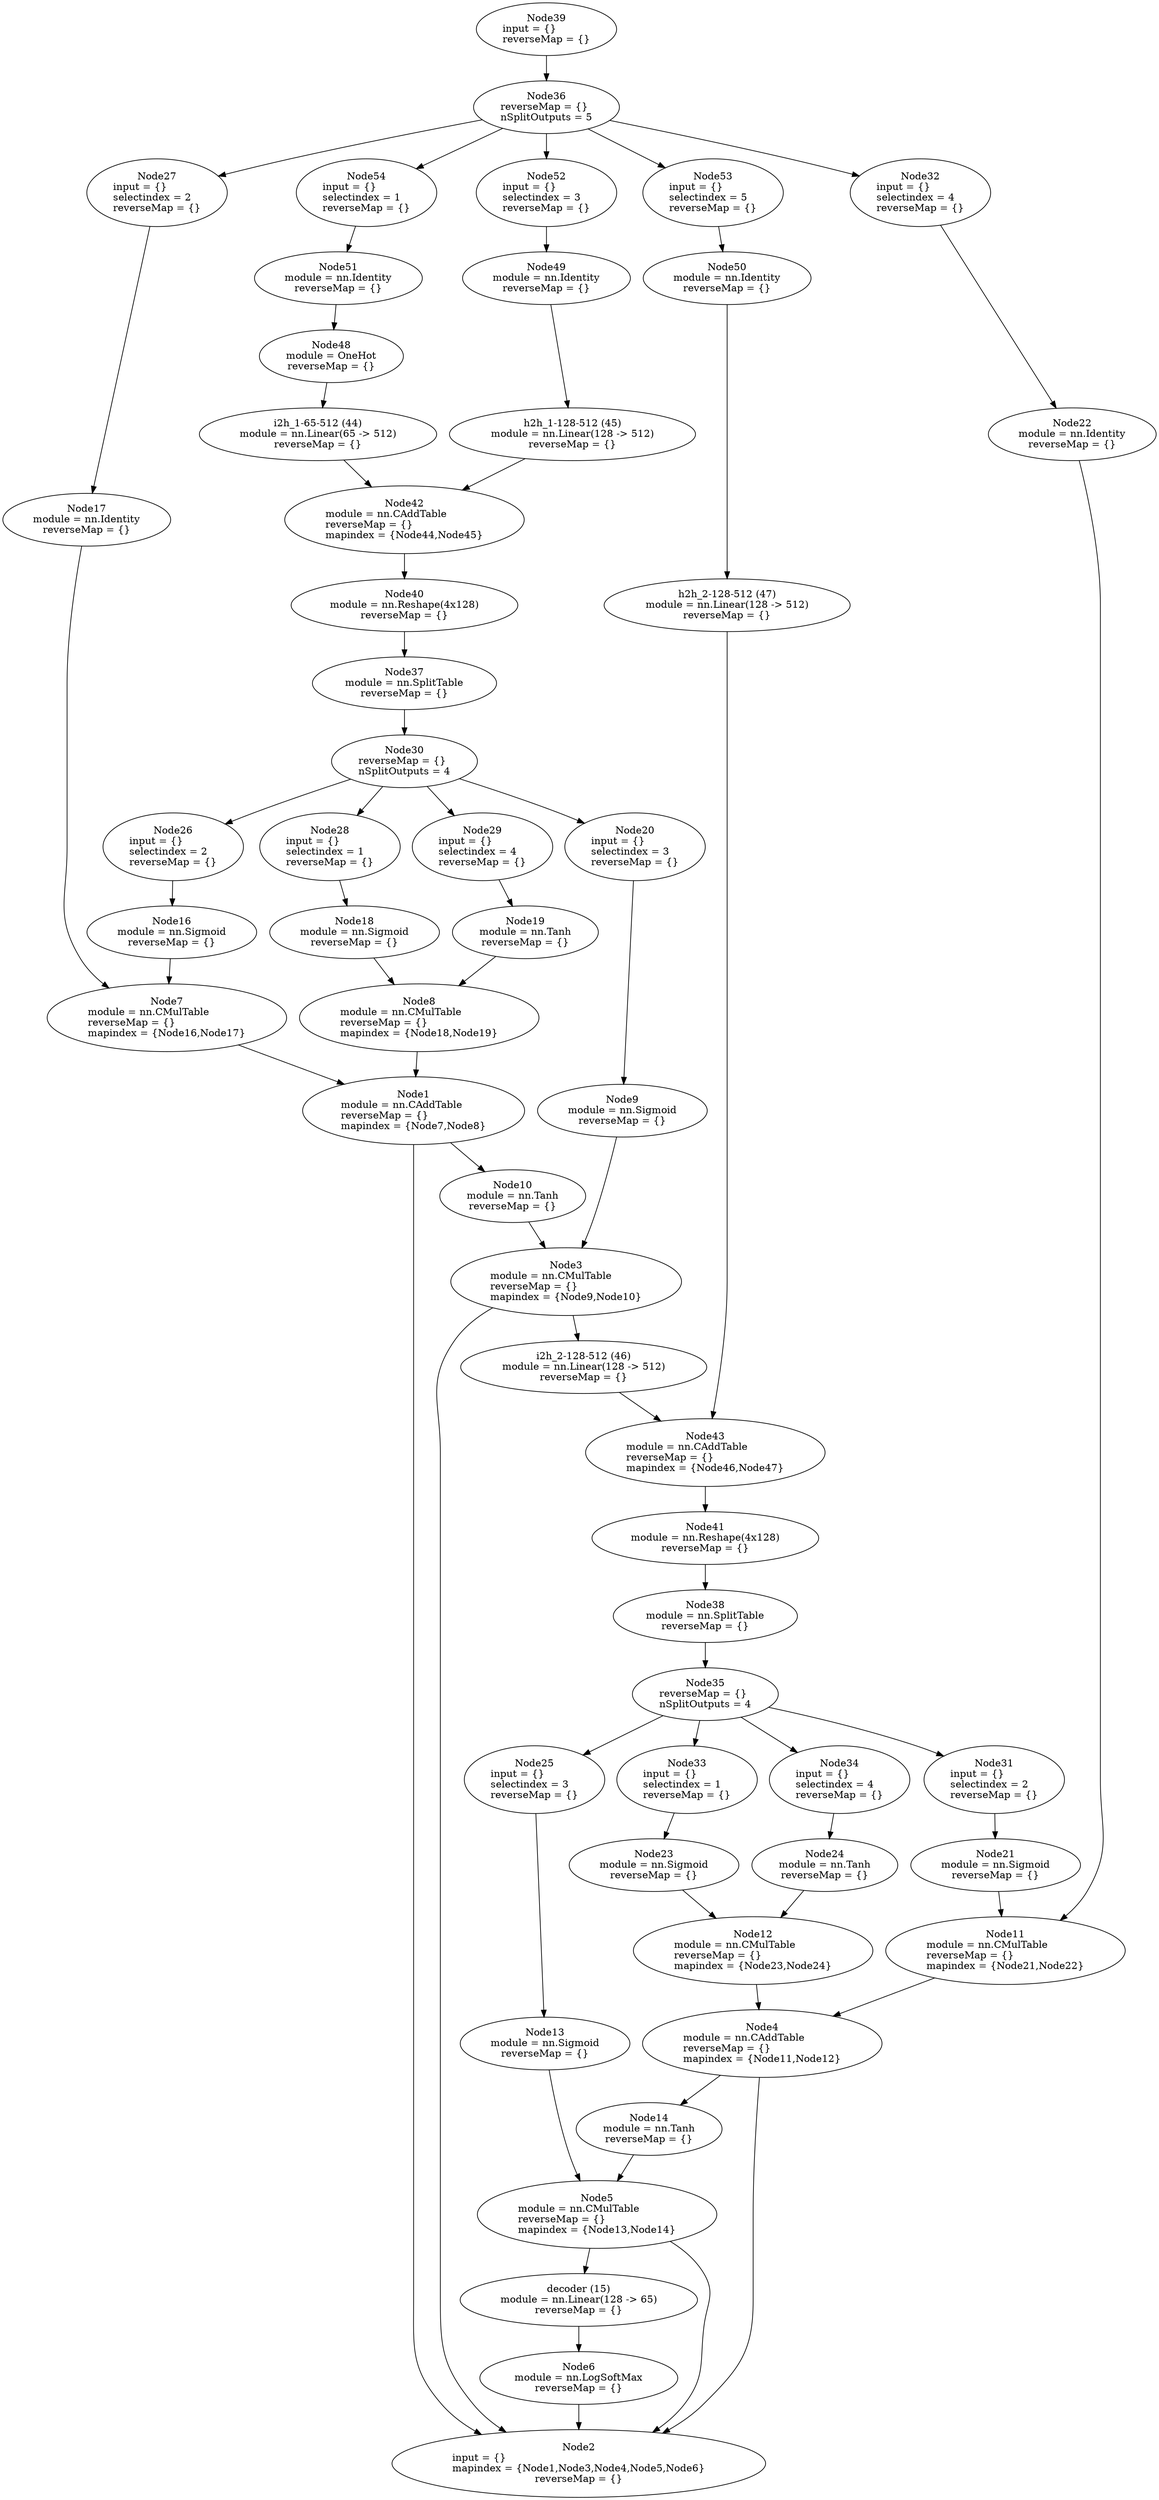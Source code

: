 digraph G {
	graph [bb="0,0,1315.1,3568.4"];
	node [label="\N",
		shape=oval
	];
	n1	 [height=1.3356,
		label="Node1\nmodule = nn.CAddTable\lreverseMap = {}\lmapindex = {Node7,Node8}",
		pos="471.05,1971.8",
		tooltip="[./model/LSTM.lua]:43_",
		width=3.457];
	n2	 [height=1.3356,
		label="Node2\ninput = {}\lmapindex = {Node1,Node3,Node4,Node5,Node6}\lreverseMap = {}",
		pos="667.05,48.083",
		tooltip="[[C]]:-1_",
		width=5.7943];
	n1 -> n2	 [pos="e,557.48,89.081 469.8,1923.7 468.63,1875.1 467.05,1797.1 467.05,1729.7 467.05,1729.7 467.05,1729.7 467.05,279.6 467.05,211.93 462.78,\
185.01 505.05,132.17 516.98,117.24 532.32,104.73 548.78,94.33"];
	n10	 [height=1.041,
		label="Node10\nmodule = nn.Tanh\lreverseMap = {}",
		pos="585.05,1850.3",
		tooltip="[./model/LSTM.lua]:48_",
		width=2.3374];
	n1 -> n10	 [pos="e,552.9,1885 513.49,1926.3 524.09,1915.2 535.4,1903.3 545.84,1892.4"];
	n3	 [height=1.3356,
		label="Node3\nmodule = nn.CMulTable\lreverseMap = {}\lmapindex = {Node9,Node10}",
		pos="648.05,1728.7",
		tooltip="[./model/LSTM.lua]:48_",
		width=3.5748];
	n3 -> n2	 [pos="e,584.73,92.473 570.1,1690.3 552.28,1678.1 535.29,1663 524.05,1644.6 487.06,1584.3 505.05,1557.3 505.05,1486.6 505.05,1486.6 505.05,\
1486.6 505.05,279.6 505.05,211.82 504.79,187.42 544.05,132.17 552.92,119.67 564.31,108.5 576.57,98.708"];
	n46	 [height=1.041,
		label="i2h_2-128-512 (46)\nmodule = nn.Linear(128 -> 512)\lreverseMap = {}",
		pos="672.05,1607.1",
		tooltip="[./model/LSTM.lua]:30_",
		width=3.8498];
	n3 -> n46	 [pos="e,664.7,1644.7 657.53,1680.5 659.23,1672 660.99,1663.2 662.68,1654.8"];
	n4	 [height=1.3356,
		label="Node4\nmodule = nn.CAddTable\lreverseMap = {}\lmapindex = {Node11,Node12}",
		pos="879.05,645.28",
		tooltip="[./model/LSTM.lua]:43_",
		width=3.7123];
	n4 -> n2	 [pos="e,763.03,90.824 877.18,597.16 875.42,548.56 873.05,470.57 873.05,403.16 873.05,403.16 873.05,403.16 873.05,279.6 873.05,209.02 860.5,\
185.3 814.05,132.17 802.08,118.48 787.28,106.55 771.73,96.328"];
	n14	 [height=1.041,
		label="Node14\nmodule = nn.Tanh\lreverseMap = {}",
		pos="755.05,523.72",
		tooltip="[./model/LSTM.lua]:48_",
		width=2.3374];
	n4 -> n14	 [pos="e,789.82,558.25 833.22,600.1 821.45,588.75 808.84,576.59 797.27,565.42"];
	n5	 [height=1.3356,
		label="Node5\nmodule = nn.CMulTable\lreverseMap = {}\lmapindex = {Node13,Node14}",
		pos="686.05,402.16",
		tooltip="[./model/LSTM.lua]:48_",
		width=3.7123];
	n5 -> n2	 [pos="e,750.95,92.289 766.8,363.72 784.12,351.71 800.16,336.59 810.05,318.07 825.73,288.68 813.01,276.3 810.05,243.12 805.58,193.21 817.4,\
174.15 790.05,132.17 781.79,119.5 770.87,108.28 758.92,98.506"];
	n15	 [height=1.041,
		label="decoder (15)\nmodule = nn.Linear(128 -> 65)\lreverseMap = {}",
		pos="667.05,280.6",
		tooltip="[./model/LSTM.lua]:57_",
		width=3.7123];
	n5 -> n15	 [pos="e,672.86,318.18 678.54,353.9 677.19,345.46 675.8,336.66 674.46,328.23"];
	n6	 [height=1.041,
		label="Node6\nmodule = nn.LogSoftMax\lreverseMap = {}",
		pos="667.05,169.64",
		tooltip="[./model/LSTM.lua]:58_",
		width=3.1623];
	n6 -> n2	 [pos="e,667.05,96.412 667.05,132.12 667.05,124.03 667.05,115.26 667.05,106.55"];
	n7	 [height=1.3356,
		label="Node7\nmodule = nn.CMulTable\lreverseMap = {}\lmapindex = {Node16,Node17}",
		pos="189.05,2104",
		tooltip="[./model/LSTM.lua]:44_",
		width=3.7123];
	n7 -> n1	 [pos="e,392.17,2009.2 269.86,2065.7 305.11,2049.4 346.56,2030.3 382.63,2013.6"];
	n8	 [height=1.3356,
		label="Node8\nmodule = nn.CMulTable\lreverseMap = {}\lmapindex = {Node18,Node19}",
		pos="474.05,2104",
		tooltip="[./model/LSTM.lua]:45_",
		width=3.7123];
	n8 -> n1	 [pos="e,472.13,2019.9 472.95,2055.6 472.76,2047.4 472.56,2038.7 472.37,2030.2"];
	n9	 [height=1.041,
		label="Node9\nmodule = nn.Sigmoid\lreverseMap = {}",
		pos="712.05,1971.8",
		tooltip="[./model/LSTM.lua]:39_",
		width=2.6909];
	n9 -> n3	 [pos="e,666.14,1776.4 705.65,1934.4 699.65,1902.1 689.84,1853.9 678.05,1812.8 675.53,1804 672.57,1794.8 669.49,1785.9"];
	n10 -> n3	 [pos="e,623.66,1776 603.78,1813.7 608.55,1804.7 613.8,1794.7 618.96,1784.9"];
	n11	 [height=1.3356,
		label="Node11\nmodule = nn.CMulTable\lreverseMap = {}\lmapindex = {Node21,Node22}",
		pos="1161,777.44",
		tooltip="[./model/LSTM.lua]:44_",
		width=3.7123];
	n11 -> n4	 [pos="e,959.87,683.58 1080.2,739.14 1045.6,723.14 1004.9,704.39 969.29,687.93"];
	n12	 [height=1.3356,
		label="Node12\nmodule = nn.CMulTable\lreverseMap = {}\lmapindex = {Node23,Node24}",
		pos="876.05,777.44",
		tooltip="[./model/LSTM.lua]:45_",
		width=3.7123];
	n12 -> n4	 [pos="e,877.96,693.38 877.14,729.08 877.33,720.81 877.53,712.13 877.72,703.63"];
	n13	 [height=1.041,
		label="Node13\nmodule = nn.Sigmoid\lreverseMap = {}",
		pos="630.05,645.28",
		tooltip="[./model/LSTM.lua]:39_",
		width=2.6909];
	n13 -> n5	 [pos="e,671.79,449.99 636.58,607.68 642.53,575.53 651.91,527.57 662.05,486.24 664.15,477.66 666.56,468.63 669.01,459.82"];
	n14 -> n5	 [pos="e,712.75,449.43 734.53,487.17 729.3,478.1 723.55,468.14 717.9,458.35"];
	n15 -> n6	 [pos="e,667.05,207.32 667.05,243.01 667.05,234.84 667.05,226.06 667.05,217.53"];
	n16	 [height=1.041,
		label="Node16\nmodule = nn.Sigmoid\lreverseMap = {}",
		pos="201.05,2225.6",
		tooltip="[./model/LSTM.lua]:38_",
		width=2.6909];
	n16 -> n7	 [pos="e,193.8,2152.3 197.38,2188 196.57,2179.9 195.69,2171.2 194.81,2162.5"];
	n17	 [height=1.041,
		label="Node17\nmodule = nn.Identity\lreverseMap = {}",
		pos="94.045,2812.1",
		tooltip="[./model/LSTM.lua]:10_",
		width=2.6124];
	n17 -> n7	 [pos="e,128.33,2146.9 89.41,2774.5 84.076,2729.1 76.045,2649.3 76.045,2580.6 76.045,2580.6 76.045,2580.6 76.045,2346.1 76.045,2275.4 62.169,\
2250.7 95.045,2188.1 101.56,2175.7 110.74,2164.2 120.84,2154.1"];
	n18	 [height=1.041,
		label="Node18\nmodule = nn.Sigmoid\lreverseMap = {}",
		pos="413.05,2225.6",
		tooltip="[./model/LSTM.lua]:37_",
		width=2.6909];
	n18 -> n8	 [pos="e,450.33,2151.5 431.35,2188.7 435.87,2179.8 440.82,2170.1 445.69,2160.6"];
	n19	 [height=1.041,
		label="Node19\nmodule = nn.Tanh\lreverseMap = {}",
		pos="612.05,2225.6",
		tooltip="[./model/LSTM.lua]:41_",
		width=2.3374];
	n19 -> n8	 [pos="e,524.39,2148.6 574.34,2191.9 561.34,2180.6 546.47,2167.7 532.22,2155.4"];
	n20	 [height=1.3356,
		label="Node20\ninput = {}\lselectindex = 3\lreverseMap = {}",
		pos="732.05,2347.1",
		tooltip="[./model/LSTM.lua]:35_-3",
		width=2.1606];
	n20 -> n9	 [pos="e,714,2009.4 729.51,2298.8 725.66,2226.9 718.37,2090.9 714.54,2019.4"];
	n21	 [height=1.041,
		label="Node21\nmodule = nn.Sigmoid\lreverseMap = {}",
		pos="1158,899",
		tooltip="[./model/LSTM.lua]:38_",
		width=2.6909];
	n21 -> n11	 [pos="e,1159.9,825.77 1159,861.48 1159.2,853.39 1159.4,844.62 1159.6,835.91"];
	n22	 [height=1.041,
		label="Node22\nmodule = nn.Identity\lreverseMap = {}",
		pos="1221,2933.7",
		tooltip="[./model/LSTM.lua]:10_",
		width=2.6124];
	n22 -> n11	 [pos="e,1227.3,819.24 1236.4,2896.7 1254.7,2850.2 1283,2766.4 1283,2691.6 1283,2691.6 1283,2691.6 1283,1019.6 1283,948.82 1298.3,923.41 \
1264,861.53 1256.7,848.25 1246.3,836.3 1234.9,825.87"];
	n23	 [height=1.041,
		label="Node23\nmodule = nn.Sigmoid\lreverseMap = {}",
		pos="760.05,899",
		tooltip="[./model/LSTM.lua]:37_",
		width=2.6909];
	n23 -> n12	 [pos="e,832.84,822.98 793.29,863.74 803.39,853.33 814.73,841.64 825.7,830.33"];
	n24	 [height=1.041,
		label="Node24\nmodule = nn.Tanh\lreverseMap = {}",
		pos="959.05,899",
		tooltip="[./model/LSTM.lua]:41_",
		width=2.3374];
	n24 -> n12	 [pos="e,907.88,824.29 934.82,863.1 928.17,853.53 920.81,842.92 913.6,832.54"];
	n25	 [height=1.3356,
		label="Node25\ninput = {}\lselectindex = 3\lreverseMap = {}",
		pos="620.05,1020.6",
		tooltip="[./model/LSTM.lua]:35_-3",
		width=2.1606];
	n25 -> n13	 [pos="e,629.07,682.82 621.31,972.29 623.24,900.39 626.88,764.39 628.8,692.89"];
	n26	 [height=1.3356,
		label="Node26\ninput = {}\lselectindex = 2\lreverseMap = {}",
		pos="205.05,2347.1",
		tooltip="[./model/LSTM.lua]:35_-2",
		width=2.1606];
	n26 -> n16	 [pos="e,202.27,2263.1 203.46,2298.9 203.18,2290.4 202.89,2281.6 202.61,2273.2"];
	n27	 [height=1.3356,
		label="Node27\ninput = {}\lselectindex = 2\lreverseMap = {}",
		pos="202.05,3298.4",
		tooltip="[[C]]:-1_-2",
		width=2.1606];
	n27 -> n17	 [pos="e,102.16,2849.5 191.59,3250.5 170.9,3157.7 124.96,2951.7 104.37,2859.4"];
	n28	 [height=1.3356,
		label="Node28\ninput = {}\lselectindex = 1\lreverseMap = {}",
		pos="384.05,2347.1",
		tooltip="[./model/LSTM.lua]:35_-1",
		width=2.1606];
	n28 -> n18	 [pos="e,404.21,2263 395.42,2299.2 397.52,2290.6 399.71,2281.5 401.81,2272.9"];
	n29	 [height=1.3356,
		label="Node29\ninput = {}\lselectindex = 4\lreverseMap = {}",
		pos="558.05,2347.1",
		tooltip="[./model/LSTM.lua]:35_-4",
		width=2.1606];
	n29 -> n19	 [pos="e,595.73,2262.7 578.61,2300.6 582.86,2291.2 587.33,2281.3 591.58,2271.9"];
	n30	 [height=1.041,
		label="Node30\nreverseMap = {}\lnSplitOutputs = 4",
		pos="511.05,2468.7",
		tooltip="[./model/LSTM.lua]:35_ split at [./model/LSTM.lua]:35-mnode",
		width=2.2392];
	n30 -> n20	 [pos="e,674.19,2379.4 562.58,2439.8 593.13,2423.3 632.17,2402.1 665.09,2384.3"];
	n30 -> n26	 [pos="e,262.84,2379.3 444.07,2447.8 401.41,2434.4 345.28,2415.6 297.05,2395.2 288.79,2391.7 280.26,2387.8 271.87,2383.7"];
	n30 -> n28	 [pos="e,426.19,2387.8 476.01,2434.7 462.88,2422.3 447.7,2408 433.51,2394.7"];
	n30 -> n29	 [pos="e,540.03,2393.9 525.27,2431.5 528.76,2422.6 532.57,2412.9 536.32,2403.4"];
	n31	 [height=1.3356,
		label="Node31\ninput = {}\lselectindex = 2\lreverseMap = {}",
		pos="1153,1020.6",
		tooltip="[./model/LSTM.lua]:35_-2",
		width=2.1606];
	n31 -> n21	 [pos="e,1156.5,936.59 1155,972.31 1155.4,963.86 1155.7,955.07 1156.1,946.64"];
	n32	 [height=1.3356,
		label="Node32\ninput = {}\lselectindex = 4\lreverseMap = {}",
		pos="1072,3055.3",
		tooltip="[[C]]:-1_-4",
		width=2.1606];
	n32 -> n22	 [pos="e,1180,2967.6 1118.8,3016.8 1135.6,3003.2 1154.7,2987.9 1171.8,2974.2"];
	n33	 [height=1.3356,
		label="Node33\ninput = {}\lselectindex = 1\lreverseMap = {}",
		pos="794.05,1020.6",
		tooltip="[./model/LSTM.lua]:35_-1",
		width=2.1606];
	n33 -> n23	 [pos="e,770.46,936.64 780.8,973 778.31,964.23 775.7,955.07 773.21,946.31"];
	n34	 [height=1.3356,
		label="Node34\ninput = {}\lselectindex = 4\lreverseMap = {}",
		pos="968.05,1020.6",
		tooltip="[./model/LSTM.lua]:35_-4",
		width=2.1606];
	n34 -> n24	 [pos="e,961.8,936.59 964.49,972.31 963.85,963.86 963.19,955.07 962.56,946.64"];
	n35	 [height=1.041,
		label="Node35\nreverseMap = {}\lnSplitOutputs = 4",
		pos="821.05,1142.1",
		tooltip="[./model/LSTM.lua]:35_ split at [./model/LSTM.lua]:35-mnode",
		width=2.2392];
	n35 -> n25	 [pos="e,675.35,1054.5 772.39,1112.2 745.86,1096.4 712.68,1076.7 684.07,1059.6"];
	n35 -> n31	 [pos="e,1093.8,1051.7 890.05,1122.6 937.15,1109.3 1000.6,1090 1055,1068.6 1064.7,1064.9 1074.7,1060.5 1084.5,1056.1"];
	n35 -> n33	 [pos="e,804.64,1068.5 812.8,1104.6 810.93,1096.3 808.9,1087.3 806.89,1078.4"];
	n35 -> n34	 [pos="e,921.76,1059.2 860.44,1109.1 876.81,1095.8 896.08,1080.1 913.76,1065.7"];
	n36	 [height=1.041,
		label="Node36\nreverseMap = {}\lnSplitOutputs = 5",
		pos="633.05,3419.9",
		tooltip="[[C]]:-1_ split at [...tianzhao/torch/install/share/lua/5.1/nngraph/gmodule.lua]:96-mnode",
		width=2.2392];
	n36 -> n27	 [pos="e,269.74,3322.2 561.85,3402.2 504,3388.2 420.41,3367.3 348.05,3346.5 325.64,3340 301.49,3332.5 279.4,3325.3"];
	n36 -> n32	 [pos="e,1058.8,3102.9 712.9,3414.7 772.59,3407.8 853.35,3390.4 910.05,3346.5 987.4,3286.6 1033.4,3178.7 1055.6,3112.7"];
	n52	 [height=1.3356,
		label="Node52\ninput = {}\lselectindex = 3\lreverseMap = {}",
		pos="633.05,3298.4",
		tooltip="[[C]]:-1_-3",
		width=2.1606];
	n36 -> n52	 [pos="e,633.05,3346.7 633.05,3382.4 633.05,3374.3 633.05,3365.6 633.05,3356.9"];
	n53	 [height=1.3356,
		label="Node53\ninput = {}\lselectindex = 5\lreverseMap = {}",
		pos="823.05,3298.4",
		tooltip="[[C]]:-1_-5",
		width=2.1606];
	n36 -> n53	 [pos="e,769.23,3333.2 680.01,3389.4 704.3,3374.1 734.27,3355.2 760.49,3338.7"];
	n54	 [height=1.3356,
		label="Node54\ninput = {}\lselectindex = 1\lreverseMap = {}",
		pos="435.05,3298.4",
		tooltip="[[C]]:-1_-1",
		width=2.1606];
	n36 -> n54	 [pos="e,490.11,3332.6 584.86,3389.8 559.04,3374.3 526.89,3354.8 499,3338"];
	n37	 [height=1.041,
		label="Node37\nmodule = nn.SplitTable\lreverseMap = {}",
		pos="511.05,2579.6",
		tooltip="[./model/LSTM.lua]:35_",
		width=2.8874];
	n37 -> n30	 [pos="e,511.05,2506.3 511.05,2542 511.05,2533.9 511.05,2525.1 511.05,2516.6"];
	n38	 [height=1.041,
		label="Node38\nmodule = nn.SplitTable\lreverseMap = {}",
		pos="821.05,1253.1",
		tooltip="[./model/LSTM.lua]:35_",
		width=2.8874];
	n38 -> n35	 [pos="e,821.05,1179.8 821.05,1215.5 821.05,1207.3 821.05,1198.5 821.05,1190"];
	n39	 [height=1.041,
		label="Node39\ninput = {}\lreverseMap = {}",
		pos="633.05,3530.9",
		tooltip="[[C]]:-1_",
		width=2.1606];
	n39 -> n36	 [pos="e,633.05,3457.6 633.05,3493.3 633.05,3485.1 633.05,3476.4 633.05,3467.8"];
	n40	 [height=1.041,
		label="Node40\nmodule = nn.Reshape(4x128)\lreverseMap = {}",
		pos="511.05,2690.6",
		tooltip="[./model/LSTM.lua]:34_",
		width=3.5159];
	n40 -> n37	 [pos="e,511.05,2617.3 511.05,2653 511.05,2644.8 511.05,2636 511.05,2627.5"];
	n41	 [height=1.041,
		label="Node41\nmodule = nn.Reshape(4x128)\lreverseMap = {}",
		pos="821.05,1364",
		tooltip="[./model/LSTM.lua]:34_",
		width=3.5159];
	n41 -> n38	 [pos="e,821.05,1290.7 821.05,1326.4 821.05,1318.3 821.05,1309.5 821.05,1301"];
	n42	 [height=1.3356,
		label="Node42\nmodule = nn.CAddTable\lreverseMap = {}\lmapindex = {Node44,Node45}",
		pos="511.05,2812.1",
		tooltip="[./model/LSTM.lua]:32_",
		width=3.7123];
	n42 -> n40	 [pos="e,511.05,2728.2 511.05,2763.9 511.05,2755.4 511.05,2746.6 511.05,2738.2"];
	n43	 [height=1.3356,
		label="Node43\nmodule = nn.CAddTable\lreverseMap = {}\lmapindex = {Node46,Node47}",
		pos="821.05,1485.6",
		tooltip="[./model/LSTM.lua]:32_",
		width=3.7123];
	n43 -> n41	 [pos="e,821.05,1401.6 821.05,1437.3 821.05,1428.9 821.05,1420.1 821.05,1411.7"];
	n44	 [height=1.041,
		label="i2h_1-65-512 (44)\nmodule = nn.Linear(65 -> 512)\lreverseMap = {}",
		pos="364.05,2933.7",
		tooltip="[./model/LSTM.lua]:30_",
		width=3.7123];
	n44 -> n42	 [pos="e,457.9,2856.4 406.56,2898.1 420.09,2887.1 435.32,2874.7 449.89,2862.9"];
	n45	 [height=1.041,
		label="h2h_1-128-512 (45)\nmodule = nn.Linear(128 -> 512)\lreverseMap = {}",
		pos="654.05,2933.7",
		tooltip="[./model/LSTM.lua]:31_",
		width=3.8498];
	n45 -> n42	 [pos="e,563.01,2856.6 612.3,2897.8 599.29,2886.9 584.69,2874.7 570.7,2863"];
	n46 -> n43	 [pos="e,767.17,1529.8 715.54,1571.2 729.17,1560.3 744.48,1548 759.12,1536.3"];
	n47	 [height=1.041,
		label="h2h_2-128-512 (47)\nmodule = nn.Linear(128 -> 512)\lreverseMap = {}",
		pos="839.05,2690.6",
		tooltip="[./model/LSTM.lua]:31_",
		width=3.8498];
	n47 -> n43	 [pos="e,826.64,1533.6 839.05,2653 839.05,2609.4 839.05,2534.2 839.05,2469.7 839.05,2469.7 839.05,2469.7 839.05,1727.7 839.05,1664.6 832.84,\
1592.5 827.72,1543.7"];
	n48	 [height=1.041,
		label="Node48\nmodule = OneHot\lreverseMap = {}",
		pos="395.05,3055.3",
		tooltip="[./model/LSTM.lua]:22_",
		width=2.2785];
	n48 -> n44	 [pos="e,373.56,2971.4 385.58,3017.7 382.6,3006.3 379.27,2993.4 376.14,2981.3"];
	n49	 [height=1.041,
		label="Node49\nmodule = nn.Identity\lreverseMap = {}",
		pos="633.05,3176.8",
		tooltip="[./model/LSTM.lua]:11_",
		width=2.6124];
	n49 -> n45	 [pos="e,650.86,2971.3 636.23,3139.2 639.91,3096.9 645.97,3027.4 649.99,2981.3"];
	n50	 [height=1.041,
		label="Node50\nmodule = nn.Identity\lreverseMap = {}",
		pos="839.05,3176.8",
		tooltip="[./model/LSTM.lua]:11_",
		width=2.6124];
	n50 -> n47	 [pos="e,839.05,2728.3 839.05,3139 839.05,3052.1 839.05,2834.4 839.05,2738.3"];
	n51	 [height=1.041,
		label="Node51\nmodule = nn.Identity\lreverseMap = {}",
		pos="411.05,3176.8",
		tooltip="[./model/LSTM.lua]:8_",
		width=2.6124];
	n51 -> n48	 [pos="e,399.96,3093 406.16,3139.3 404.62,3127.8 402.9,3115 401.29,3102.9"];
	n52 -> n49	 [pos="e,633.05,3214.4 633.05,3250.1 633.05,3241.7 633.05,3232.9 633.05,3224.5"];
	n53 -> n50	 [pos="e,834.15,3214.4 829.37,3250.1 830.5,3241.7 831.68,3232.9 832.8,3224.5"];
	n54 -> n51	 [pos="e,418.36,3214.2 425.63,3250.5 423.89,3241.8 422.08,3232.8 420.35,3224.2"];
}
